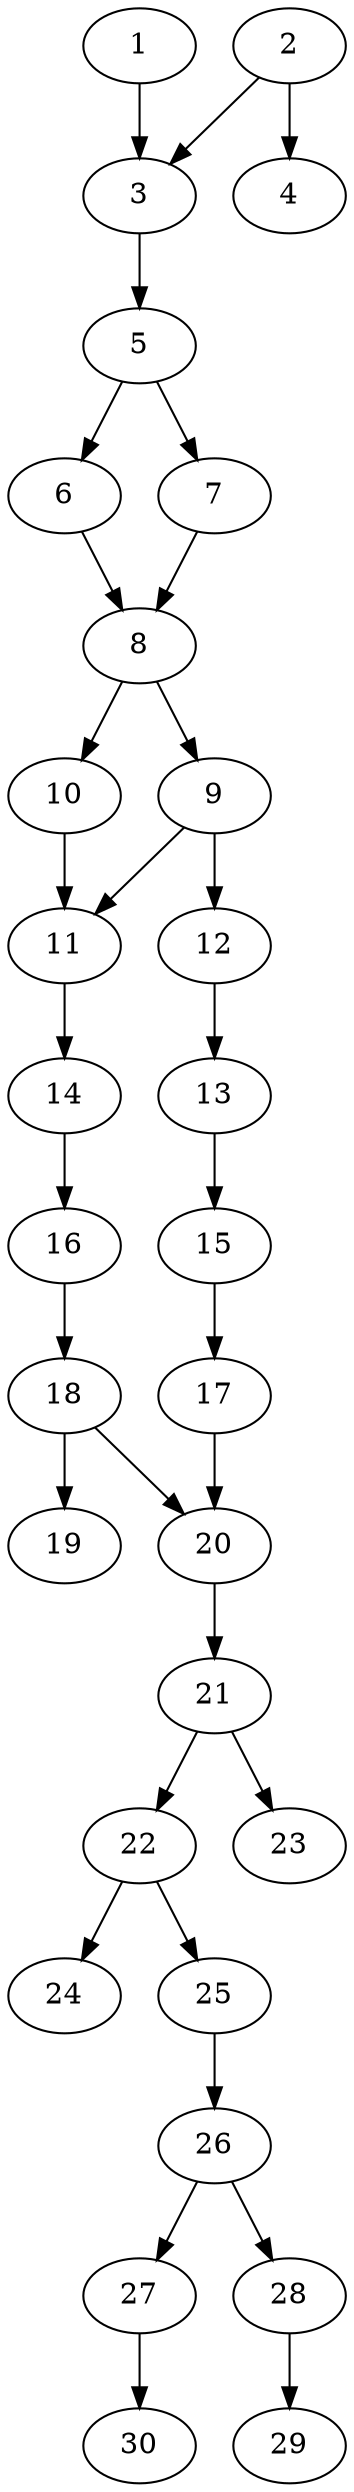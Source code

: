 // DAG automatically generated by daggen at Thu Oct  3 14:04:18 2019
// ./daggen --dot -n 30 --ccr 0.4 --fat 0.3 --regular 0.5 --density 0.6 --mindata 5242880 --maxdata 52428800 
digraph G {
  1 [size="59980800", alpha="0.16", expect_size="23992320"] 
  1 -> 3 [size ="23992320"]
  2 [size="92206080", alpha="0.02", expect_size="36882432"] 
  2 -> 3 [size ="36882432"]
  2 -> 4 [size ="36882432"]
  3 [size="99801600", alpha="0.02", expect_size="39920640"] 
  3 -> 5 [size ="39920640"]
  4 [size="74839040", alpha="0.06", expect_size="29935616"] 
  5 [size="60807680", alpha="0.17", expect_size="24323072"] 
  5 -> 6 [size ="24323072"]
  5 -> 7 [size ="24323072"]
  6 [size="20608000", alpha="0.14", expect_size="8243200"] 
  6 -> 8 [size ="8243200"]
  7 [size="33712640", alpha="0.06", expect_size="13485056"] 
  7 -> 8 [size ="13485056"]
  8 [size="130698240", alpha="0.02", expect_size="52279296"] 
  8 -> 9 [size ="52279296"]
  8 -> 10 [size ="52279296"]
  9 [size="112760320", alpha="0.13", expect_size="45104128"] 
  9 -> 11 [size ="45104128"]
  9 -> 12 [size ="45104128"]
  10 [size="97633280", alpha="0.06", expect_size="39053312"] 
  10 -> 11 [size ="39053312"]
  11 [size="60618240", alpha="0.00", expect_size="24247296"] 
  11 -> 14 [size ="24247296"]
  12 [size="39964160", alpha="0.20", expect_size="15985664"] 
  12 -> 13 [size ="15985664"]
  13 [size="52858880", alpha="0.19", expect_size="21143552"] 
  13 -> 15 [size ="21143552"]
  14 [size="63078400", alpha="0.01", expect_size="25231360"] 
  14 -> 16 [size ="25231360"]
  15 [size="97456640", alpha="0.07", expect_size="38982656"] 
  15 -> 17 [size ="38982656"]
  16 [size="81715200", alpha="0.01", expect_size="32686080"] 
  16 -> 18 [size ="32686080"]
  17 [size="47933440", alpha="0.14", expect_size="19173376"] 
  17 -> 20 [size ="19173376"]
  18 [size="84515840", alpha="0.02", expect_size="33806336"] 
  18 -> 19 [size ="33806336"]
  18 -> 20 [size ="33806336"]
  19 [size="96739840", alpha="0.13", expect_size="38695936"] 
  20 [size="54571520", alpha="0.08", expect_size="21828608"] 
  20 -> 21 [size ="21828608"]
  21 [size="87022080", alpha="0.12", expect_size="34808832"] 
  21 -> 22 [size ="34808832"]
  21 -> 23 [size ="34808832"]
  22 [size="89830400", alpha="0.09", expect_size="35932160"] 
  22 -> 24 [size ="35932160"]
  22 -> 25 [size ="35932160"]
  23 [size="89413120", alpha="0.01", expect_size="35765248"] 
  24 [size="86310400", alpha="0.03", expect_size="34524160"] 
  25 [size="94259200", alpha="0.13", expect_size="37703680"] 
  25 -> 26 [size ="37703680"]
  26 [size="19317760", alpha="0.04", expect_size="7727104"] 
  26 -> 27 [size ="7727104"]
  26 -> 28 [size ="7727104"]
  27 [size="27466240", alpha="0.19", expect_size="10986496"] 
  27 -> 30 [size ="10986496"]
  28 [size="112698880", alpha="0.14", expect_size="45079552"] 
  28 -> 29 [size ="45079552"]
  29 [size="123136000", alpha="0.06", expect_size="49254400"] 
  30 [size="79649280", alpha="0.12", expect_size="31859712"] 
}
